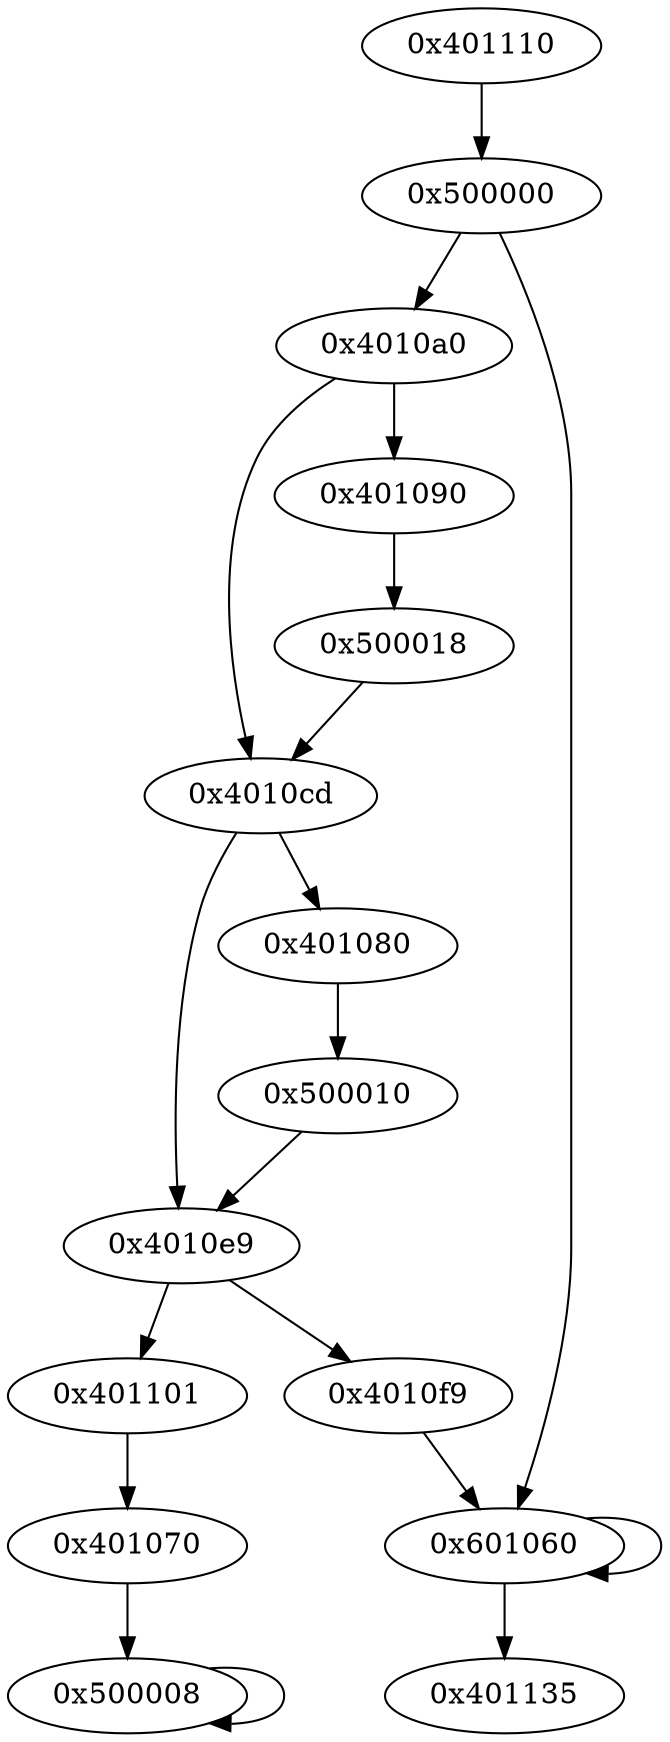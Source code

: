 digraph {
401110 [label="0x401110"];
500000 [label="0x500000"];
"4010a0" [label="0x4010a0"];
401090 [label="0x401090"];
500018 [label="0x500018"];
"4010cd" [label="0x4010cd"];
401080 [label="0x401080"];
500010 [label="0x500010"];
601060 [label="0x601060"];
"4010e9" [label="0x4010e9"];
"4010f9" [label="0x4010f9"];
401101 [label="0x401101"];
401070 [label="0x401070"];
500008 [label="0x500008"];
401135 [label="0x401135"];
401110 -> 500000;
500000 -> "4010a0";
500000 -> 601060;
"4010a0" -> 401090;
"4010a0" -> "4010cd";
401090 -> 500018;
500018 -> "4010cd";
"4010cd" -> 401080;
"4010cd" -> "4010e9";
401080 -> 500010;
500010 -> "4010e9";
601060 -> 601060;
601060 -> 401135;
"4010e9" -> "4010f9";
"4010e9" -> 401101;
"4010f9" -> 601060;
401101 -> 401070;
401070 -> 500008;
500008 -> 500008;
}
